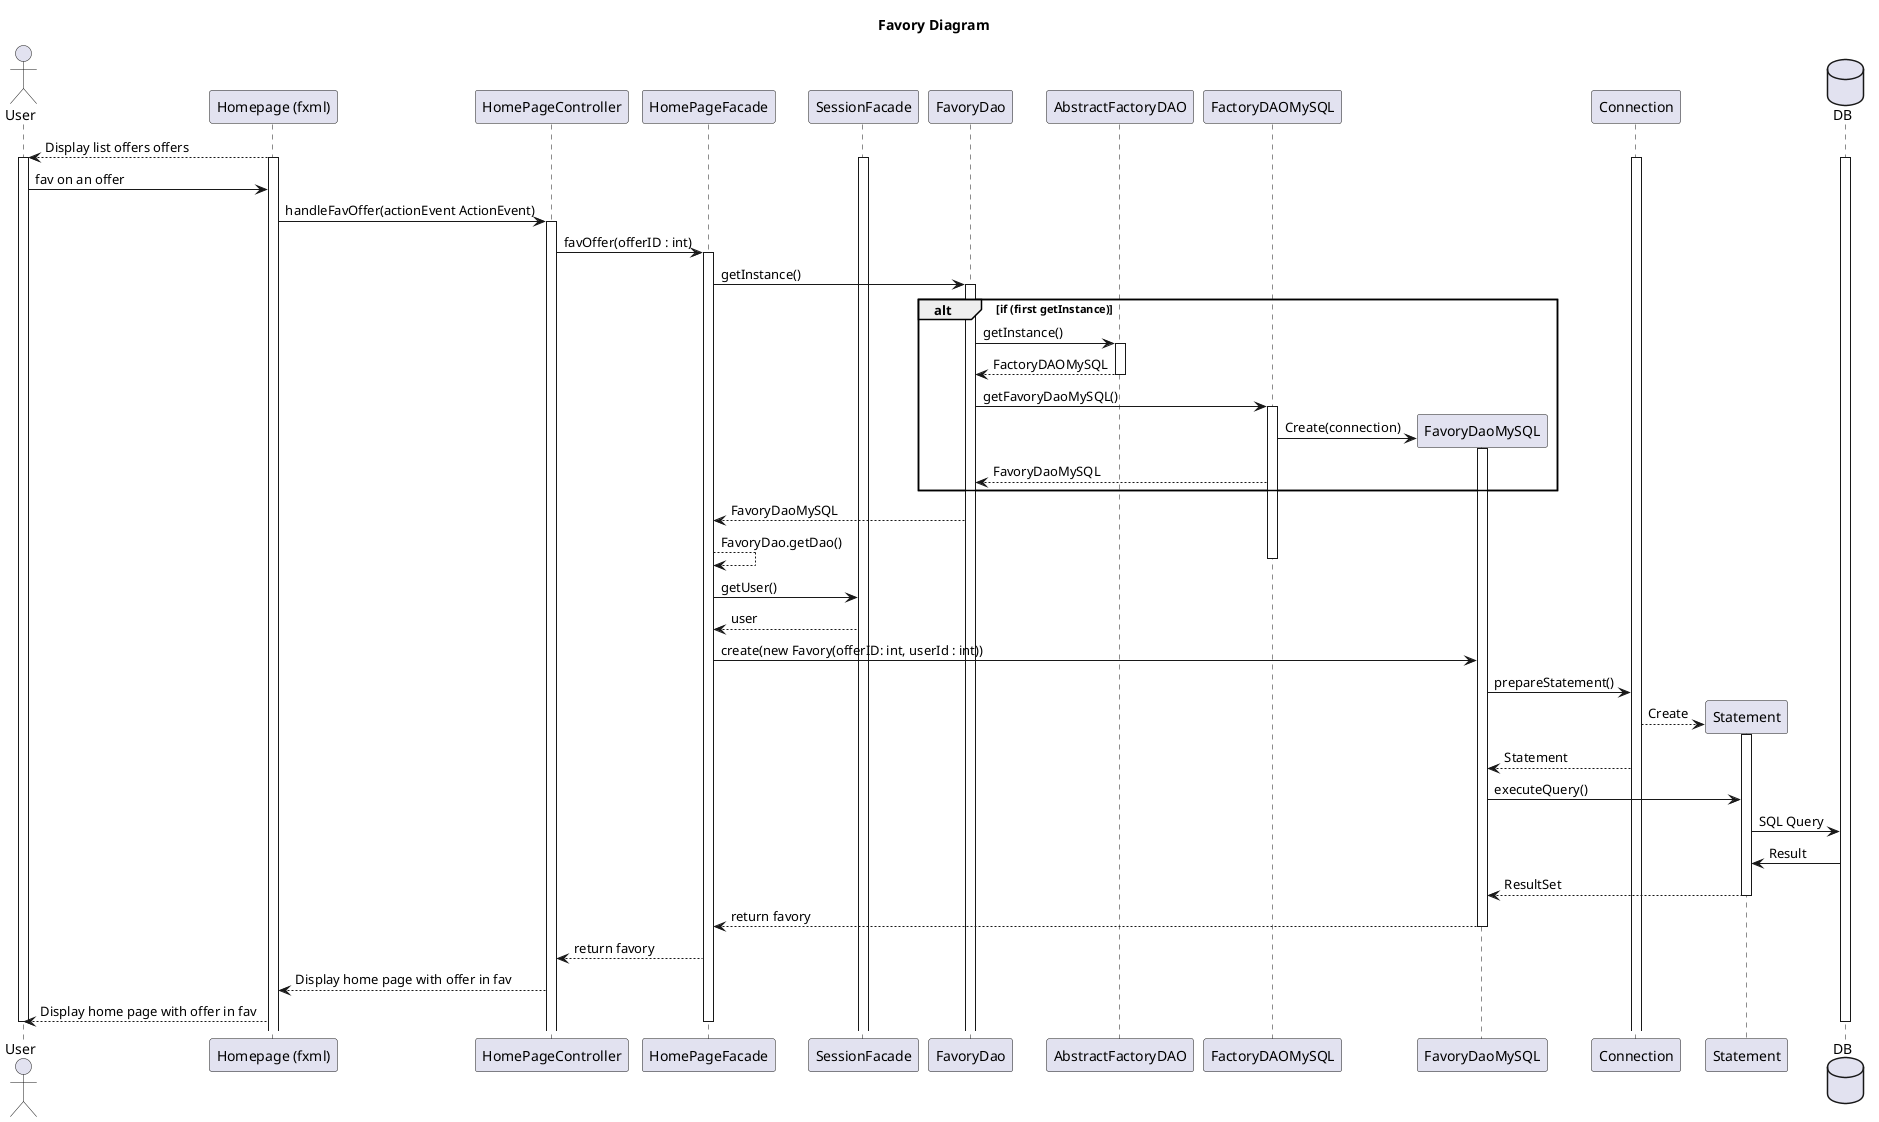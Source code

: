 @startuml
title Favory Diagram

actor User
participant "Homepage (fxml)"
participant HomePageController
participant HomePageFacade
participant SessionFacade
participant FavoryDao
participant AbstractFactoryDAO
participant FactoryDAOMySQL
participant FavoryDaoMySQL
participant Connection
participant Statement
database DB


"Homepage (fxml)"-->User: Display list offers offers

activate "Homepage (fxml)"
activate User
activate DB
activate SessionFacade
activate Connection

User->"Homepage (fxml)": fav on an offer

"Homepage (fxml)"-> HomePageController: handleFavOffer(actionEvent ActionEvent)

activate HomePageController

HomePageController->HomePageFacade: favOffer(offerID : int)



activate HomePageFacade

HomePageFacade->FavoryDao : getInstance()
alt if (first getInstance)
    activate FavoryDao
    FavoryDao -> AbstractFactoryDAO : getInstance()
    activate AbstractFactoryDAO
    AbstractFactoryDAO --> FavoryDao : FactoryDAOMySQL
    deactivate AbstractFactoryDAO

    FavoryDao -> FactoryDAOMySQL : getFavoryDaoMySQL()
    activate FactoryDAOMySQL
    FactoryDAOMySQL -> FavoryDaoMySQL **:Create(connection)
    activate FavoryDaoMySQL
    FactoryDAOMySQL --> FavoryDao : FavoryDaoMySQL
end
FavoryDao --> HomePageFacade : FavoryDaoMySQL

HomePageFacade --> HomePageFacade : FavoryDao.getDao()




deactivate FactoryDAOMySQL
HomePageFacade -> SessionFacade : getUser()
SessionFacade --> HomePageFacade : user
HomePageFacade->FavoryDaoMySQL: create(new Favory(offerID: int, userId : int))

FavoryDaoMySQL->Connection: prepareStatement()


Connection-->Statement **: Create

activate Statement

Connection-->FavoryDaoMySQL: Statement



FavoryDaoMySQL->Statement:executeQuery()

Statement->DB: SQL Query

DB->Statement:Result

Statement-->FavoryDaoMySQL: ResultSet

deactivate Statement

FavoryDaoMySQL-->HomePageFacade: return favory
deactivate FavoryDaoMySQL


HomePageFacade --> HomePageController : return favory




HomePageController-->"Homepage (fxml)": Display home page with offer in fav
"Homepage (fxml)" --> User : Display home page with offer in fav
deactivate HomePageFacade
deactivate DB
deactivate User

@enduml